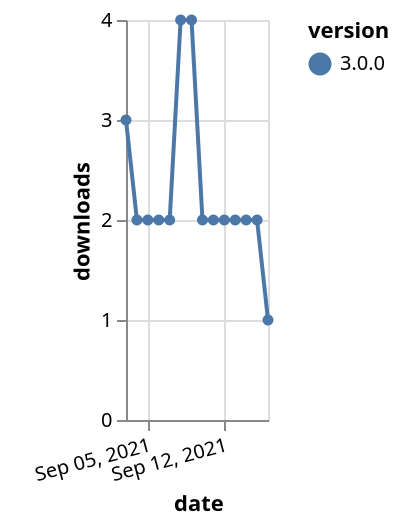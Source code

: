 {"$schema": "https://vega.github.io/schema/vega-lite/v5.json", "description": "A simple bar chart with embedded data.", "data": {"values": [{"date": "2021-09-03", "total": 3009, "delta": 3, "version": "3.0.0"}, {"date": "2021-09-04", "total": 3011, "delta": 2, "version": "3.0.0"}, {"date": "2021-09-05", "total": 3013, "delta": 2, "version": "3.0.0"}, {"date": "2021-09-06", "total": 3015, "delta": 2, "version": "3.0.0"}, {"date": "2021-09-07", "total": 3017, "delta": 2, "version": "3.0.0"}, {"date": "2021-09-08", "total": 3021, "delta": 4, "version": "3.0.0"}, {"date": "2021-09-09", "total": 3025, "delta": 4, "version": "3.0.0"}, {"date": "2021-09-10", "total": 3027, "delta": 2, "version": "3.0.0"}, {"date": "2021-09-11", "total": 3029, "delta": 2, "version": "3.0.0"}, {"date": "2021-09-12", "total": 3031, "delta": 2, "version": "3.0.0"}, {"date": "2021-09-13", "total": 3033, "delta": 2, "version": "3.0.0"}, {"date": "2021-09-14", "total": 3035, "delta": 2, "version": "3.0.0"}, {"date": "2021-09-15", "total": 3037, "delta": 2, "version": "3.0.0"}, {"date": "2021-09-16", "total": 3038, "delta": 1, "version": "3.0.0"}]}, "width": "container", "mark": {"type": "line", "point": {"filled": true}}, "encoding": {"x": {"field": "date", "type": "temporal", "timeUnit": "yearmonthdate", "title": "date", "axis": {"labelAngle": -15}}, "y": {"field": "delta", "type": "quantitative", "title": "downloads"}, "color": {"field": "version", "type": "nominal"}, "tooltip": {"field": "delta"}}}